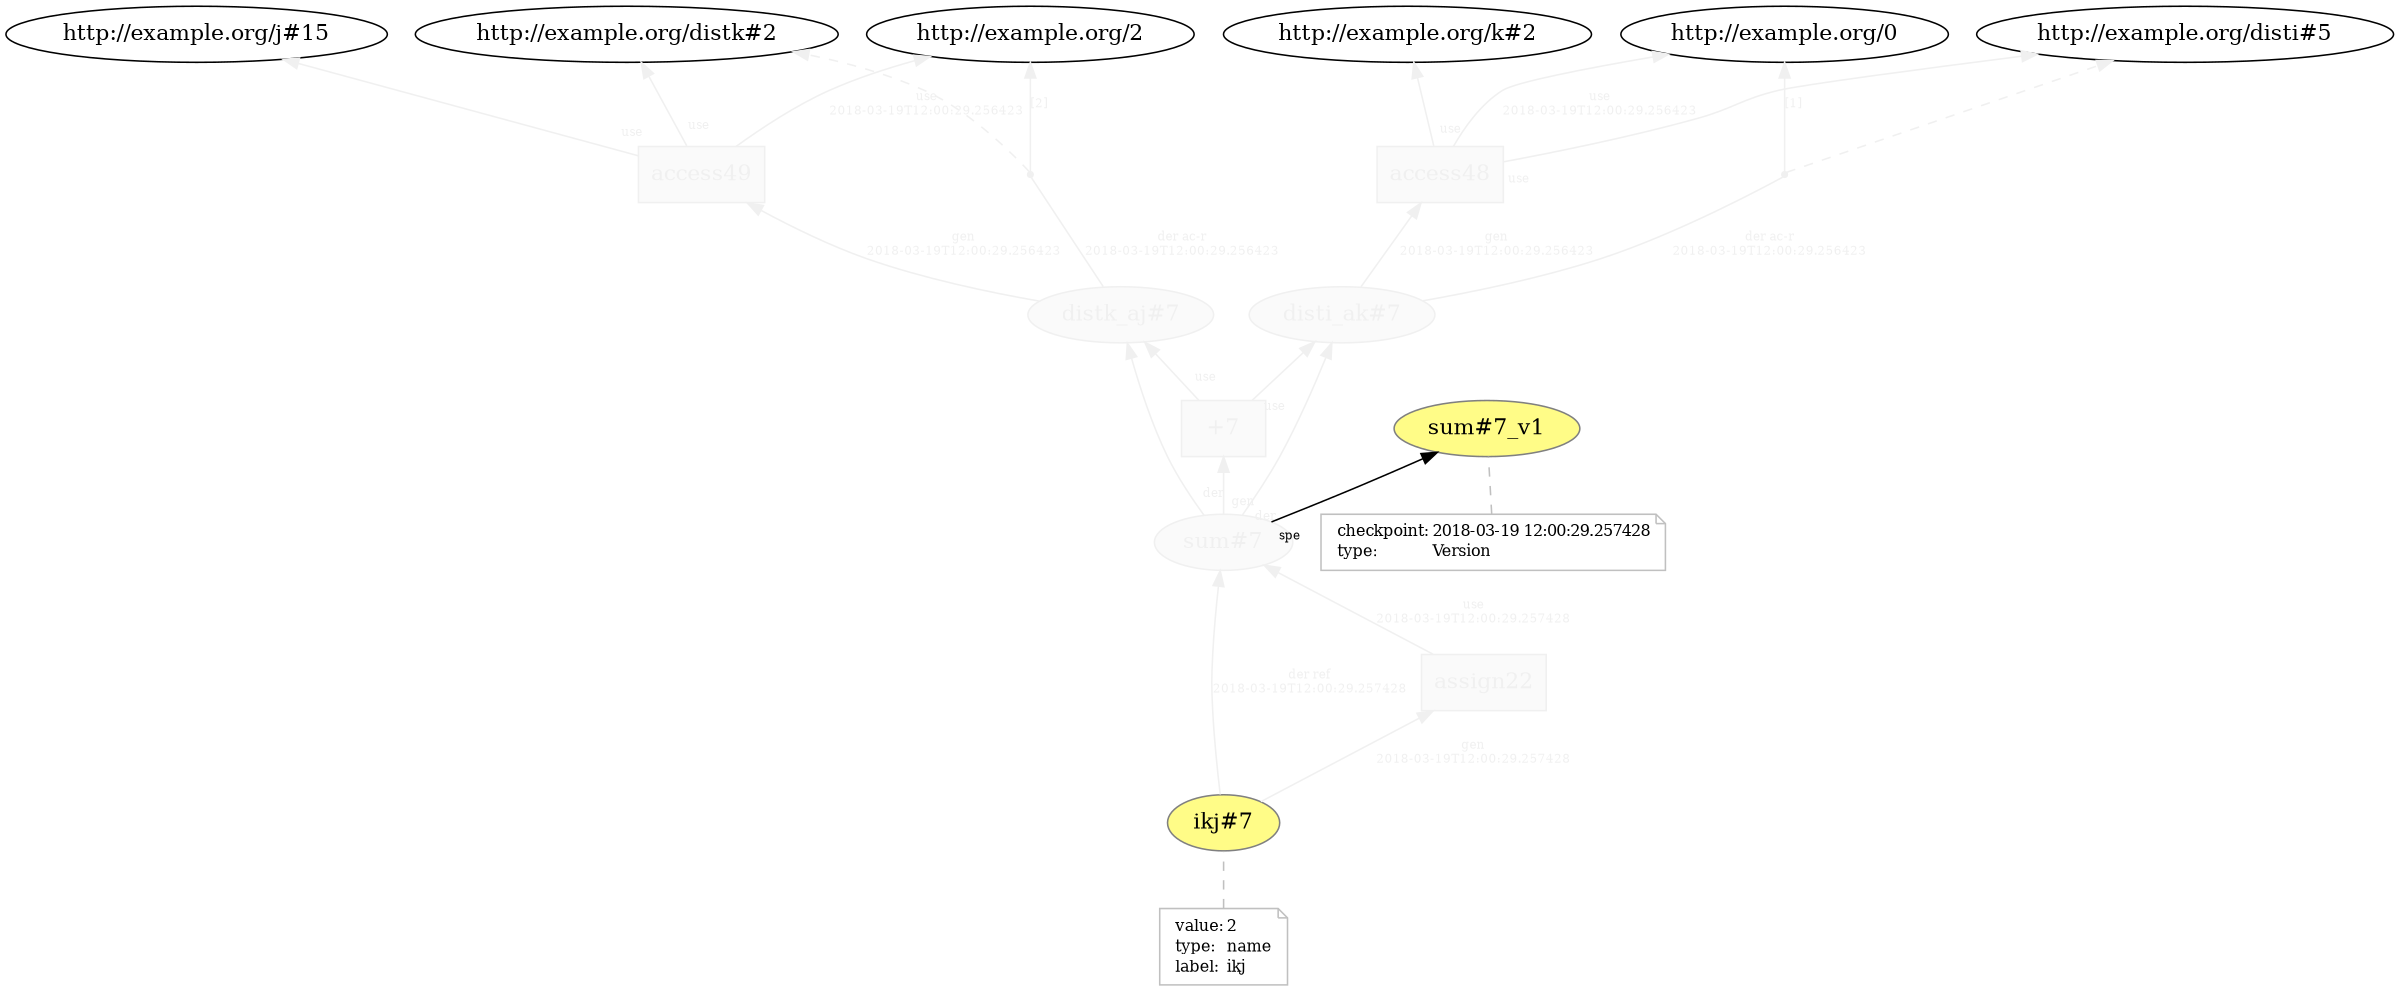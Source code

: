 digraph "PROV" { size="16,12"; rankdir="BT";
"http://example.org/disti_ak#7" [fillcolor="#FAFAFA",color="#F0F0F0",style="filled",fontcolor="#F0F0F0",label="disti_ak#7",URL="http://example.org/disti_ak#7"]
"http://example.org/access48" [fillcolor="#FAFAFA",color="#F0F0F0",shape="polygon",sides="4",style="filled",fontcolor="#F0F0F0",label="access48",URL="http://example.org/access48"]
"bn0" [shape="point",label="",fontcolor="#F0F0F0",color="#F0F0F0"]
"http://example.org/disti_ak#7" -> "bn0" [fontsize="8",distance="1.5",angle="60.0",rotation="20",label="der ac-r
2018-03-19T12:00:29.256423",arrowhead="none",fontcolor="#F0F0F0",color="#F0F0F0"]
"bn0" -> "http://example.org/disti#5" [style="dashed",fontcolor="#F0F0F0",color="#F0F0F0"]
"bn0" -> "http://example.org/0" [fontsize="8",distance="1.5",angle="60.0",rotation="20",label="[1]",fontcolor="#F0F0F0",color="#F0F0F0"]
"http://example.org/access48" -> "http://example.org/disti#5" [labelfontsize="8",labeldistance="1.5",labelangle="60.0",rotation="20",taillabel="use",fontcolor="#F0F0F0",color="#F0F0F0"]
"http://example.org/access48" -> "http://example.org/k#2" [labelfontsize="8",labeldistance="1.5",labelangle="60.0",rotation="20",taillabel="use",fontcolor="#F0F0F0",color="#F0F0F0"]
"http://example.org/distk_aj#7" [fillcolor="#FAFAFA",color="#F0F0F0",style="filled",fontcolor="#F0F0F0",label="distk_aj#7",URL="http://example.org/distk_aj#7"]
"http://example.org/access49" [fillcolor="#FAFAFA",color="#F0F0F0",shape="polygon",sides="4",style="filled",fontcolor="#F0F0F0",label="access49",URL="http://example.org/access49"]
"bn1" [shape="point",label="",fontcolor="#F0F0F0",color="#F0F0F0"]
"http://example.org/distk_aj#7" -> "bn1" [fontsize="8",distance="1.5",angle="60.0",rotation="20",label="der ac-r
2018-03-19T12:00:29.256423",arrowhead="none",fontcolor="#F0F0F0",color="#F0F0F0"]
"bn1" -> "http://example.org/distk#2" [style="dashed",fontcolor="#F0F0F0",color="#F0F0F0"]
"bn1" -> "http://example.org/2" [fontsize="8",distance="1.5",angle="60.0",rotation="20",label="[2]",fontcolor="#F0F0F0",color="#F0F0F0"]
"http://example.org/access49" -> "http://example.org/distk#2" [labelfontsize="8",labeldistance="1.5",labelangle="60.0",rotation="20",taillabel="use",fontcolor="#F0F0F0",color="#F0F0F0"]
"http://example.org/access49" -> "http://example.org/j#15" [labelfontsize="8",labeldistance="1.5",labelangle="60.0",rotation="20",taillabel="use",fontcolor="#F0F0F0",color="#F0F0F0"]
"http://example.org/sum#7" [fillcolor="#FAFAFA",color="#F0F0F0",style="filled",fontcolor="#F0F0F0",label="sum#7",URL="http://example.org/sum#7"]
"http://example.org/sum#7_v1" [fillcolor="#FFFC87",color="#808080",style="filled",label="sum#7_v1",URL="http://example.org/sum#7_v1"]
"-attrs0" [color="gray",shape="note",fontsize="10",fontcolor="black",label=<<TABLE cellpadding="0" border="0">
	<TR>
	    <TD align="left">checkpoint:</TD>
	    <TD align="left">2018-03-19 12:00:29.257428</TD>
	</TR>
	<TR>
	    <TD align="left">type:</TD>
	    <TD align="left">Version</TD>
	</TR>
</TABLE>>]
"-attrs0" -> "http://example.org/sum#7_v1" [color="gray",style="dashed",arrowhead="none"]
"http://example.org/sum#7" -> "http://example.org/sum#7_v1" [labelfontsize="8",labeldistance="1.5",labelangle="60.0",rotation="20",taillabel="spe"]
"http://example.org/+7" [fillcolor="#FAFAFA",color="#F0F0F0",shape="polygon",sides="4",style="filled",fontcolor="#F0F0F0",label="+7",URL="http://example.org/+7"]
"http://example.org/sum#7" -> "http://example.org/disti_ak#7" [labelfontsize="8",labeldistance="1.5",labelangle="60.0",rotation="20",taillabel="der",fontcolor="#F0F0F0",color="#F0F0F0"]
"http://example.org/sum#7" -> "http://example.org/distk_aj#7" [labelfontsize="8",labeldistance="1.5",labelangle="60.0",rotation="20",taillabel="der",fontcolor="#F0F0F0",color="#F0F0F0"]
"http://example.org/ikj#7" [fillcolor="#FFFC87",color="#808080",style="filled",label="ikj#7",URL="http://example.org/ikj#7"]
"-attrs1" [color="gray",shape="note",fontsize="10",fontcolor="black",label=<<TABLE cellpadding="0" border="0">
	<TR>
	    <TD align="left">value:</TD>
	    <TD align="left">2</TD>
	</TR>
	<TR>
	    <TD align="left">type:</TD>
	    <TD align="left">name</TD>
	</TR>
	<TR>
	    <TD align="left">label:</TD>
	    <TD align="left">ikj</TD>
	</TR>
</TABLE>>]
"-attrs1" -> "http://example.org/ikj#7" [color="gray",style="dashed",arrowhead="none"]
"http://example.org/assign22" [fillcolor="#FAFAFA",color="#F0F0F0",shape="polygon",sides="4",style="filled",fontcolor="#F0F0F0",label="assign22",URL="http://example.org/assign22"]
"http://example.org/ikj#7" -> "http://example.org/sum#7" [fontsize="8",distance="1.5",angle="60.0",rotation="20",label="der ref
2018-03-19T12:00:29.257428",fontcolor="#F0F0F0",color="#F0F0F0"]
"http://example.org/+7" -> "http://example.org/disti_ak#7" [labelfontsize="8",labeldistance="1.5",labelangle="60.0",rotation="20",taillabel="use",fontcolor="#F0F0F0",color="#F0F0F0"]
"http://example.org/access48" -> "http://example.org/0" [fontsize="8",distance="1.5",angle="60.0",rotation="20",label="use
2018-03-19T12:00:29.256423",fontcolor="#F0F0F0",color="#F0F0F0"]
"http://example.org/+7" -> "http://example.org/distk_aj#7" [labelfontsize="8",labeldistance="1.5",labelangle="60.0",rotation="20",taillabel="use",fontcolor="#F0F0F0",color="#F0F0F0"]
"http://example.org/assign22" -> "http://example.org/sum#7" [fontsize="8",distance="1.5",angle="60.0",rotation="20",label="use
2018-03-19T12:00:29.257428",fontcolor="#F0F0F0",color="#F0F0F0"]
"http://example.org/access49" -> "http://example.org/2" [fontsize="8",distance="1.5",angle="60.0",rotation="20",label="use
2018-03-19T12:00:29.256423",fontcolor="#F0F0F0",color="#F0F0F0"]
"http://example.org/ikj#7" -> "http://example.org/assign22" [fontsize="8",distance="1.5",angle="60.0",rotation="20",label="gen
2018-03-19T12:00:29.257428",fontcolor="#F0F0F0",color="#F0F0F0"]
"http://example.org/disti_ak#7" -> "http://example.org/access48" [fontsize="8",distance="1.5",angle="60.0",rotation="20",label="gen
2018-03-19T12:00:29.256423",fontcolor="#F0F0F0",color="#F0F0F0"]
"http://example.org/distk_aj#7" -> "http://example.org/access49" [fontsize="8",distance="1.5",angle="60.0",rotation="20",label="gen
2018-03-19T12:00:29.256423",fontcolor="#F0F0F0",color="#F0F0F0"]
"http://example.org/sum#7" -> "http://example.org/+7" [labelfontsize="8",labeldistance="1.5",labelangle="60.0",rotation="20",taillabel="gen",fontcolor="#F0F0F0",color="#F0F0F0"]
}
